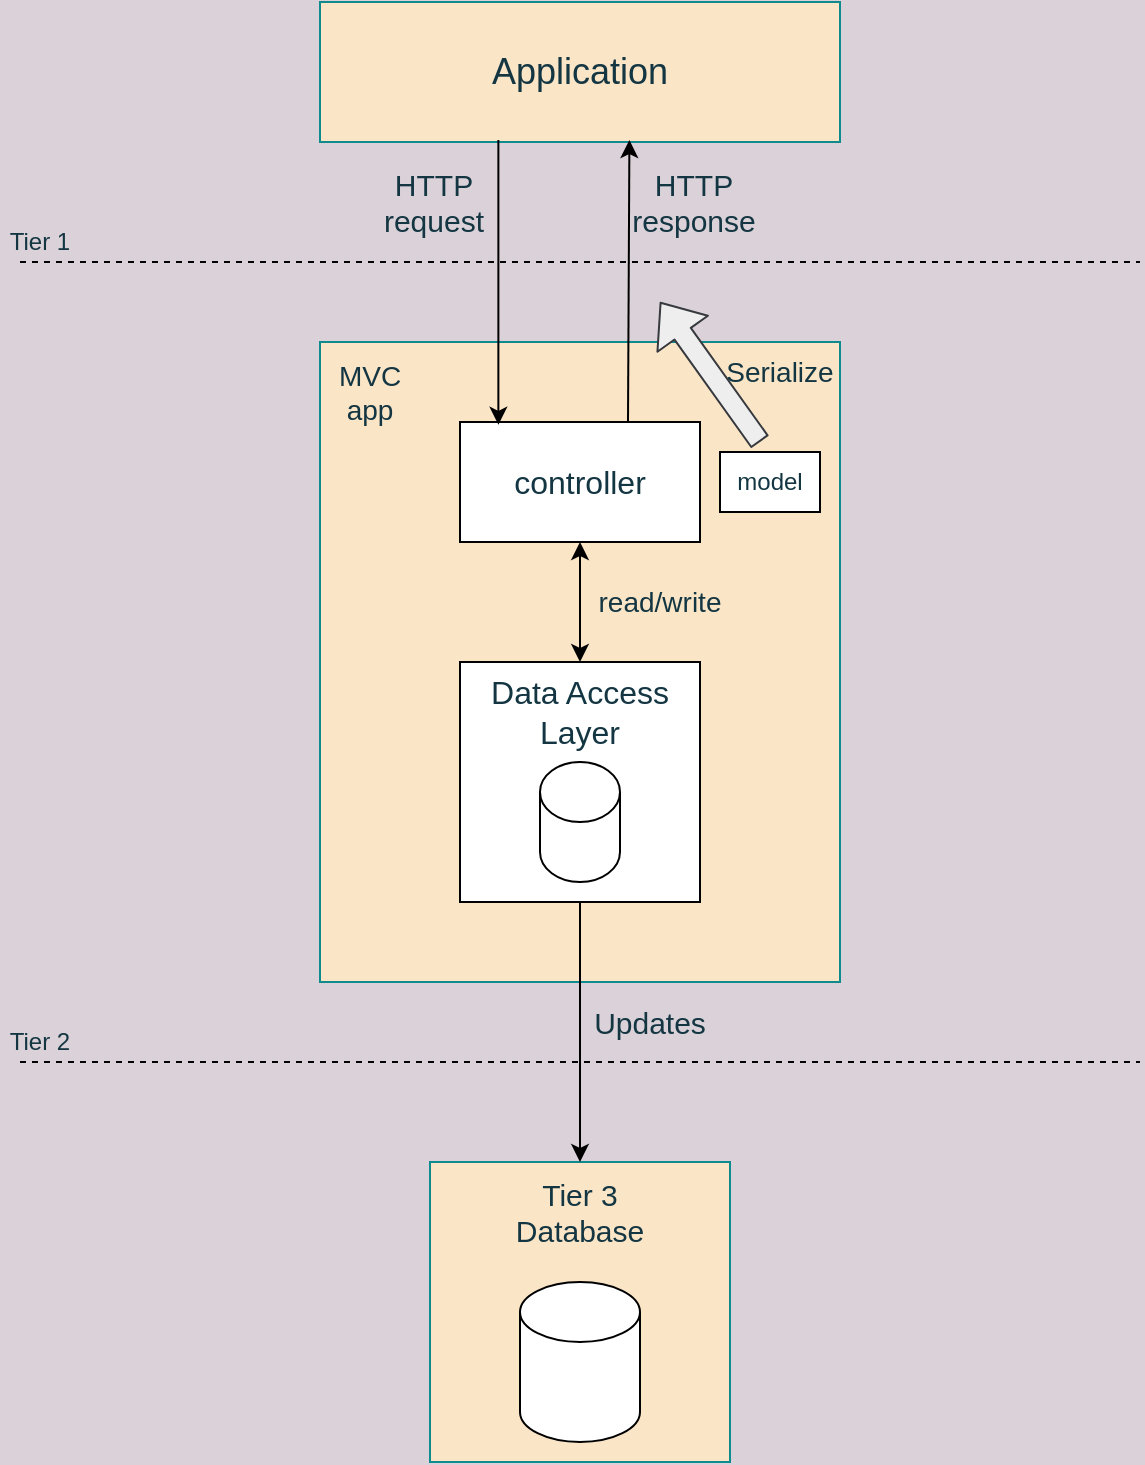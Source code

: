 <mxfile version="13.8.0" type="device"><diagram id="C5RBs43oDa-KdzZeNtuy" name="Page-1"><mxGraphModel dx="1038" dy="580" grid="1" gridSize="10" guides="1" tooltips="1" connect="1" arrows="1" fold="1" page="1" pageScale="1" pageWidth="827" pageHeight="1169" background="#DAD2D8" math="0" shadow="0"><root><mxCell id="WIyWlLk6GJQsqaUBKTNV-0"/><mxCell id="WIyWlLk6GJQsqaUBKTNV-1" parent="WIyWlLk6GJQsqaUBKTNV-0"/><mxCell id="o_uytOd5mSbvwzE4pP31-1" value="" style="whiteSpace=wrap;html=1;strokeColor=#0F8B8D;fillColor=#FAE5C7;fontColor=#143642;direction=south;" vertex="1" parent="WIyWlLk6GJQsqaUBKTNV-1"><mxGeometry x="260" y="200" width="260" height="320" as="geometry"/></mxCell><mxCell id="o_uytOd5mSbvwzE4pP31-2" value="" style="whiteSpace=wrap;html=1;strokeColor=#0F8B8D;fillColor=#FAE5C7;fontColor=#143642;" vertex="1" parent="WIyWlLk6GJQsqaUBKTNV-1"><mxGeometry x="260" y="30" width="260" height="70" as="geometry"/></mxCell><mxCell id="o_uytOd5mSbvwzE4pP31-3" value="" style="endArrow=none;dashed=1;html=1;fontColor=#143642;labelBackgroundColor=#DAD2D8;" edge="1" parent="WIyWlLk6GJQsqaUBKTNV-1"><mxGeometry width="50" height="50" relative="1" as="geometry"><mxPoint x="110" y="160" as="sourcePoint"/><mxPoint x="670" y="160" as="targetPoint"/></mxGeometry></mxCell><mxCell id="o_uytOd5mSbvwzE4pP31-4" value="Tier 1" style="text;html=1;strokeColor=none;fillColor=none;align=center;verticalAlign=middle;whiteSpace=wrap;rounded=0;sketch=0;fontColor=#143642;" vertex="1" parent="WIyWlLk6GJQsqaUBKTNV-1"><mxGeometry x="100" y="140" width="40" height="20" as="geometry"/></mxCell><mxCell id="o_uytOd5mSbvwzE4pP31-5" value="&lt;font style=&quot;font-size: 18px&quot;&gt;Application&lt;/font&gt;" style="text;html=1;strokeColor=none;fillColor=none;align=center;verticalAlign=middle;whiteSpace=wrap;rounded=0;sketch=0;fontColor=#143642;" vertex="1" parent="WIyWlLk6GJQsqaUBKTNV-1"><mxGeometry x="290" y="55" width="200" height="20" as="geometry"/></mxCell><mxCell id="o_uytOd5mSbvwzE4pP31-7" value="" style="rounded=0;whiteSpace=wrap;html=1;sketch=0;" vertex="1" parent="WIyWlLk6GJQsqaUBKTNV-1"><mxGeometry x="330" y="240" width="120" height="60" as="geometry"/></mxCell><mxCell id="o_uytOd5mSbvwzE4pP31-8" value="&lt;font style=&quot;font-size: 16px&quot;&gt;controller&lt;/font&gt;" style="text;html=1;strokeColor=none;fillColor=none;align=center;verticalAlign=middle;whiteSpace=wrap;rounded=0;sketch=0;fontColor=#143642;" vertex="1" parent="WIyWlLk6GJQsqaUBKTNV-1"><mxGeometry x="350" y="260" width="80" height="20" as="geometry"/></mxCell><mxCell id="o_uytOd5mSbvwzE4pP31-10" value="" style="endArrow=classic;html=1;fontColor=#143642;entryX=0.595;entryY=0.986;entryDx=0;entryDy=0;entryPerimeter=0;" edge="1" parent="WIyWlLk6GJQsqaUBKTNV-1" target="o_uytOd5mSbvwzE4pP31-2"><mxGeometry width="50" height="50" relative="1" as="geometry"><mxPoint x="414" y="240" as="sourcePoint"/><mxPoint x="420" y="110" as="targetPoint"/></mxGeometry></mxCell><mxCell id="o_uytOd5mSbvwzE4pP31-11" value="&lt;font style=&quot;font-size: 15px&quot;&gt;HTTP response&lt;/font&gt;" style="text;html=1;strokeColor=none;fillColor=none;align=center;verticalAlign=middle;whiteSpace=wrap;rounded=0;sketch=0;fontColor=#143642;" vertex="1" parent="WIyWlLk6GJQsqaUBKTNV-1"><mxGeometry x="414" y="120" width="66" height="20" as="geometry"/></mxCell><mxCell id="o_uytOd5mSbvwzE4pP31-12" value="" style="endArrow=classic;html=1;fontColor=#143642;exitX=0.343;exitY=0.986;exitDx=0;exitDy=0;exitPerimeter=0;entryX=0.16;entryY=0.023;entryDx=0;entryDy=0;entryPerimeter=0;" edge="1" parent="WIyWlLk6GJQsqaUBKTNV-1" source="o_uytOd5mSbvwzE4pP31-2" target="o_uytOd5mSbvwzE4pP31-7"><mxGeometry width="50" height="50" relative="1" as="geometry"><mxPoint x="390" y="310" as="sourcePoint"/><mxPoint x="440" y="260" as="targetPoint"/><Array as="points"/></mxGeometry></mxCell><mxCell id="o_uytOd5mSbvwzE4pP31-14" value="&lt;font style=&quot;font-size: 15px&quot;&gt;HTTP request&lt;/font&gt;" style="text;html=1;strokeColor=none;fillColor=none;align=center;verticalAlign=middle;whiteSpace=wrap;rounded=0;sketch=0;fontColor=#143642;" vertex="1" parent="WIyWlLk6GJQsqaUBKTNV-1"><mxGeometry x="284" y="120" width="66" height="20" as="geometry"/></mxCell><mxCell id="o_uytOd5mSbvwzE4pP31-15" value="" style="rounded=0;whiteSpace=wrap;html=1;sketch=0;" vertex="1" parent="WIyWlLk6GJQsqaUBKTNV-1"><mxGeometry x="460" y="255" width="50" height="30" as="geometry"/></mxCell><mxCell id="o_uytOd5mSbvwzE4pP31-16" value="model" style="text;html=1;strokeColor=none;fillColor=none;align=center;verticalAlign=middle;whiteSpace=wrap;rounded=0;sketch=0;fontColor=#143642;" vertex="1" parent="WIyWlLk6GJQsqaUBKTNV-1"><mxGeometry x="465" y="260" width="40" height="20" as="geometry"/></mxCell><mxCell id="o_uytOd5mSbvwzE4pP31-19" value="" style="shape=flexArrow;endArrow=classic;html=1;strokeColor=#36393d;fillColor=#eeeeee;fontColor=#143642;" edge="1" parent="WIyWlLk6GJQsqaUBKTNV-1"><mxGeometry width="50" height="50" relative="1" as="geometry"><mxPoint x="480" y="250" as="sourcePoint"/><mxPoint x="430" y="180" as="targetPoint"/></mxGeometry></mxCell><mxCell id="o_uytOd5mSbvwzE4pP31-20" value="" style="whiteSpace=wrap;html=1;aspect=fixed;rounded=0;sketch=0;" vertex="1" parent="WIyWlLk6GJQsqaUBKTNV-1"><mxGeometry x="330" y="360" width="120" height="120" as="geometry"/></mxCell><mxCell id="o_uytOd5mSbvwzE4pP31-21" value="&lt;font style=&quot;font-size: 16px&quot;&gt;Data Access Layer&lt;/font&gt;" style="text;html=1;strokeColor=none;fillColor=none;align=center;verticalAlign=middle;whiteSpace=wrap;rounded=0;sketch=0;fontColor=#143642;" vertex="1" parent="WIyWlLk6GJQsqaUBKTNV-1"><mxGeometry x="340" y="370" width="100" height="30" as="geometry"/></mxCell><mxCell id="o_uytOd5mSbvwzE4pP31-22" value="" style="shape=cylinder3;whiteSpace=wrap;html=1;boundedLbl=1;backgroundOutline=1;size=15;rounded=0;sketch=0;" vertex="1" parent="WIyWlLk6GJQsqaUBKTNV-1"><mxGeometry x="370" y="410" width="40" height="60" as="geometry"/></mxCell><mxCell id="o_uytOd5mSbvwzE4pP31-23" value="" style="endArrow=none;dashed=1;html=1;fontColor=#143642;labelBackgroundColor=#DAD2D8;" edge="1" parent="WIyWlLk6GJQsqaUBKTNV-1"><mxGeometry width="50" height="50" relative="1" as="geometry"><mxPoint x="110" y="560" as="sourcePoint"/><mxPoint x="670" y="560" as="targetPoint"/></mxGeometry></mxCell><mxCell id="o_uytOd5mSbvwzE4pP31-26" value="Tier 2" style="text;html=1;strokeColor=none;fillColor=none;align=center;verticalAlign=middle;whiteSpace=wrap;rounded=0;sketch=0;fontColor=#143642;" vertex="1" parent="WIyWlLk6GJQsqaUBKTNV-1"><mxGeometry x="100" y="540" width="40" height="20" as="geometry"/></mxCell><mxCell id="o_uytOd5mSbvwzE4pP31-29" value="" style="endArrow=classic;startArrow=classic;html=1;fontColor=#143642;entryX=0.5;entryY=1;entryDx=0;entryDy=0;exitX=0.5;exitY=0;exitDx=0;exitDy=0;" edge="1" parent="WIyWlLk6GJQsqaUBKTNV-1" source="o_uytOd5mSbvwzE4pP31-20" target="o_uytOd5mSbvwzE4pP31-7"><mxGeometry width="50" height="50" relative="1" as="geometry"><mxPoint x="350" y="360" as="sourcePoint"/><mxPoint x="400" y="310" as="targetPoint"/></mxGeometry></mxCell><mxCell id="o_uytOd5mSbvwzE4pP31-30" value="&lt;font style=&quot;font-size: 14px&quot;&gt;read/write&lt;/font&gt;" style="text;html=1;strokeColor=none;fillColor=none;align=center;verticalAlign=middle;whiteSpace=wrap;rounded=0;sketch=0;fontColor=#143642;" vertex="1" parent="WIyWlLk6GJQsqaUBKTNV-1"><mxGeometry x="390" y="320" width="80" height="20" as="geometry"/></mxCell><mxCell id="o_uytOd5mSbvwzE4pP31-31" value="" style="whiteSpace=wrap;html=1;aspect=fixed;rounded=0;sketch=0;strokeColor=#0F8B8D;fillColor=#FAE5C7;fontColor=#143642;" vertex="1" parent="WIyWlLk6GJQsqaUBKTNV-1"><mxGeometry x="315" y="610" width="150" height="150" as="geometry"/></mxCell><mxCell id="o_uytOd5mSbvwzE4pP31-32" value="" style="shape=cylinder3;whiteSpace=wrap;html=1;boundedLbl=1;backgroundOutline=1;size=15;rounded=0;sketch=0;" vertex="1" parent="WIyWlLk6GJQsqaUBKTNV-1"><mxGeometry x="360" y="670" width="60" height="80" as="geometry"/></mxCell><mxCell id="o_uytOd5mSbvwzE4pP31-33" value="&lt;font style=&quot;font-size: 15px&quot;&gt;Tier 3&lt;br&gt;Database&lt;br&gt;&lt;/font&gt;" style="text;html=1;strokeColor=none;fillColor=none;align=center;verticalAlign=middle;whiteSpace=wrap;rounded=0;sketch=0;fontColor=#143642;" vertex="1" parent="WIyWlLk6GJQsqaUBKTNV-1"><mxGeometry x="360" y="620" width="60" height="30" as="geometry"/></mxCell><mxCell id="o_uytOd5mSbvwzE4pP31-34" value="" style="endArrow=classic;html=1;fontColor=#143642;entryX=0.5;entryY=0;entryDx=0;entryDy=0;exitX=0.5;exitY=1;exitDx=0;exitDy=0;" edge="1" parent="WIyWlLk6GJQsqaUBKTNV-1" source="o_uytOd5mSbvwzE4pP31-20" target="o_uytOd5mSbvwzE4pP31-31"><mxGeometry width="50" height="50" relative="1" as="geometry"><mxPoint x="350" y="550" as="sourcePoint"/><mxPoint x="400" y="500" as="targetPoint"/></mxGeometry></mxCell><mxCell id="o_uytOd5mSbvwzE4pP31-35" value="&lt;font style=&quot;font-size: 15px&quot;&gt;Updates&lt;/font&gt;" style="text;html=1;strokeColor=none;fillColor=none;align=center;verticalAlign=middle;whiteSpace=wrap;rounded=0;sketch=0;fontColor=#143642;" vertex="1" parent="WIyWlLk6GJQsqaUBKTNV-1"><mxGeometry x="400" y="530" width="50" height="20" as="geometry"/></mxCell><mxCell id="o_uytOd5mSbvwzE4pP31-36" value="&lt;font style=&quot;font-size: 14px&quot;&gt;MVC app&lt;/font&gt;" style="text;html=1;strokeColor=none;fillColor=none;align=center;verticalAlign=middle;whiteSpace=wrap;rounded=0;sketch=0;fontColor=#143642;" vertex="1" parent="WIyWlLk6GJQsqaUBKTNV-1"><mxGeometry x="260" y="200" width="50" height="50" as="geometry"/></mxCell><mxCell id="o_uytOd5mSbvwzE4pP31-37" value="&lt;font style=&quot;font-size: 14px&quot;&gt;Serialize&lt;/font&gt;" style="text;html=1;strokeColor=none;fillColor=none;align=center;verticalAlign=middle;whiteSpace=wrap;rounded=0;sketch=0;fontColor=#143642;" vertex="1" parent="WIyWlLk6GJQsqaUBKTNV-1"><mxGeometry x="460" y="200" width="60" height="30" as="geometry"/></mxCell></root></mxGraphModel></diagram></mxfile>